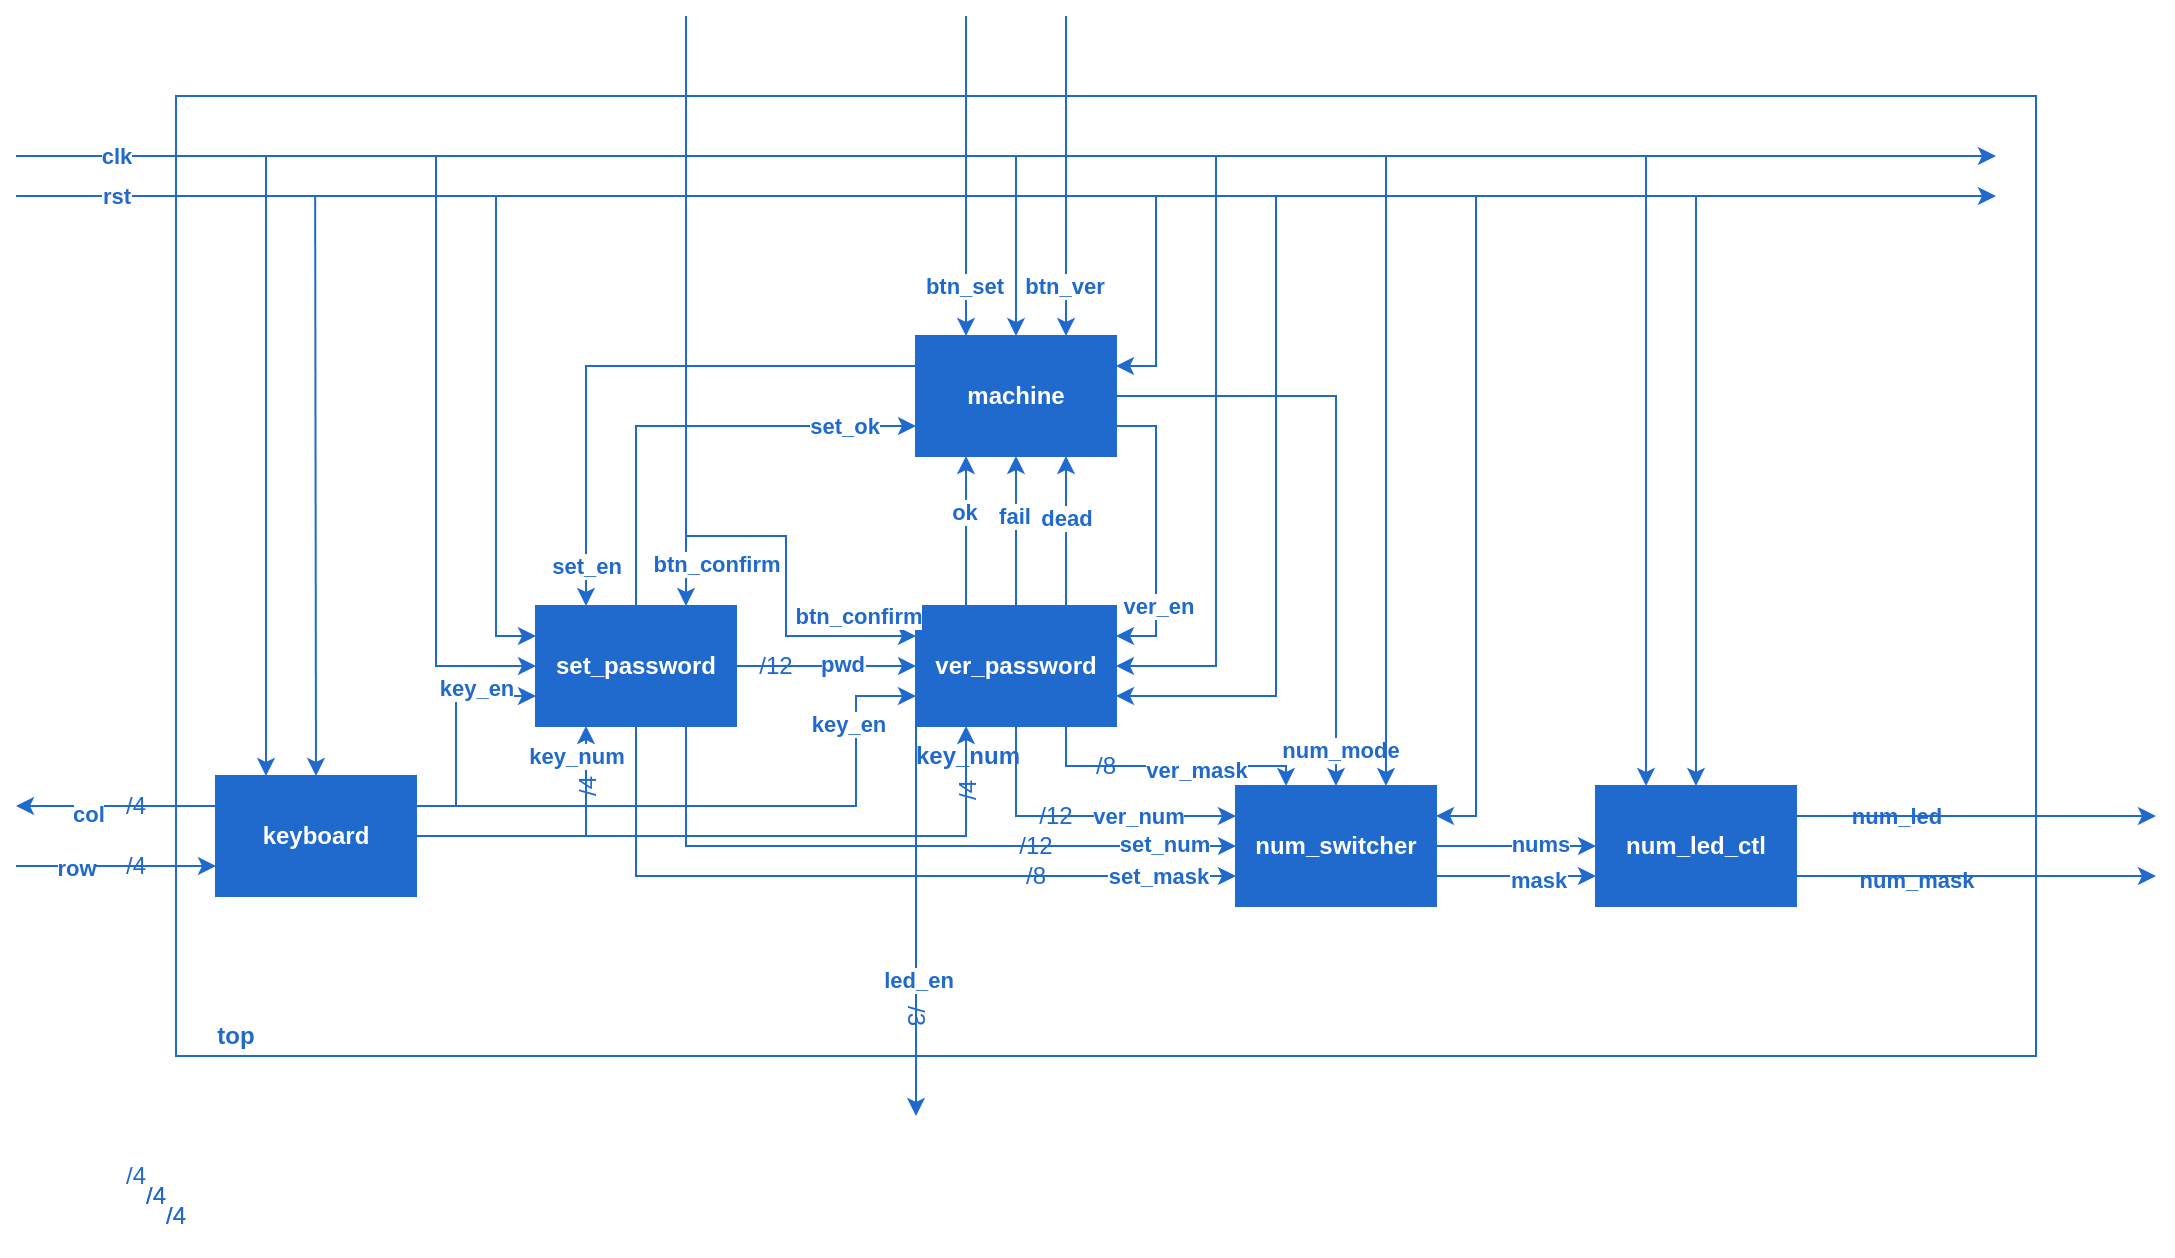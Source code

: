 <mxfile version="20.8.23" type="github">
  <diagram id="C5RBs43oDa-KdzZeNtuy" name="Page-1">
    <mxGraphModel dx="605" dy="760" grid="1" gridSize="10" guides="1" tooltips="1" connect="1" arrows="1" fold="1" page="1" pageScale="1" pageWidth="827" pageHeight="1169" math="0" shadow="0">
      <root>
        <mxCell id="WIyWlLk6GJQsqaUBKTNV-0" />
        <mxCell id="WIyWlLk6GJQsqaUBKTNV-1" parent="WIyWlLk6GJQsqaUBKTNV-0" />
        <mxCell id="ksosTr8VarCVj8tIcV6C-0" value="&lt;div align=&quot;left&quot;&gt;&lt;br&gt;&lt;/div&gt;" style="rounded=0;whiteSpace=wrap;html=1;strokeColor=#206ace;align=left;movable=1;resizable=1;rotatable=1;deletable=1;editable=1;locked=0;connectable=1;fontStyle=1" vertex="1" parent="WIyWlLk6GJQsqaUBKTNV-1">
          <mxGeometry x="120" y="210" width="930" height="480" as="geometry" />
        </mxCell>
        <mxCell id="ksosTr8VarCVj8tIcV6C-1" value="&lt;div&gt;top&lt;/div&gt;" style="text;html=1;strokeColor=none;fillColor=none;align=center;verticalAlign=middle;whiteSpace=wrap;rounded=0;fontColor=#206ACE;fontStyle=1;movable=1;resizable=1;rotatable=1;deletable=1;editable=1;locked=0;connectable=1;" vertex="1" parent="WIyWlLk6GJQsqaUBKTNV-1">
          <mxGeometry x="120" y="670" width="60" height="20" as="geometry" />
        </mxCell>
        <mxCell id="ksosTr8VarCVj8tIcV6C-5" value="" style="endArrow=classic;html=1;rounded=0;fontColor=#206ACE;fillColor=#206ACE;strokeColor=#206ACE;fontStyle=1" edge="1" parent="WIyWlLk6GJQsqaUBKTNV-1">
          <mxGeometry width="50" height="50" relative="1" as="geometry">
            <mxPoint x="40" y="240" as="sourcePoint" />
            <mxPoint x="1030" y="240" as="targetPoint" />
          </mxGeometry>
        </mxCell>
        <mxCell id="ksosTr8VarCVj8tIcV6C-8" value="&lt;div&gt;clk&lt;/div&gt;" style="edgeLabel;html=1;align=center;verticalAlign=middle;resizable=0;points=[];fontColor=#206ACE;fontStyle=1" vertex="1" connectable="0" parent="ksosTr8VarCVj8tIcV6C-5">
          <mxGeometry x="-0.866" y="-1" relative="1" as="geometry">
            <mxPoint x="-17" y="-1" as="offset" />
          </mxGeometry>
        </mxCell>
        <mxCell id="ksosTr8VarCVj8tIcV6C-9" value="" style="endArrow=classic;html=1;rounded=0;fontColor=#206ACE;fillColor=#206ACE;strokeColor=#206ACE;fontStyle=1" edge="1" parent="WIyWlLk6GJQsqaUBKTNV-1">
          <mxGeometry width="50" height="50" relative="1" as="geometry">
            <mxPoint x="40" y="260" as="sourcePoint" />
            <mxPoint x="1030" y="260" as="targetPoint" />
          </mxGeometry>
        </mxCell>
        <mxCell id="ksosTr8VarCVj8tIcV6C-11" value="&lt;div&gt;&lt;span&gt;rst&lt;/span&gt;&lt;/div&gt;" style="edgeLabel;html=1;align=center;verticalAlign=middle;resizable=0;points=[];fontColor=#206ACE;fontStyle=1" vertex="1" connectable="0" parent="ksosTr8VarCVj8tIcV6C-9">
          <mxGeometry x="-0.869" y="-4" relative="1" as="geometry">
            <mxPoint x="-15" y="-4" as="offset" />
          </mxGeometry>
        </mxCell>
        <mxCell id="ksosTr8VarCVj8tIcV6C-31" style="edgeStyle=orthogonalEdgeStyle;rounded=0;orthogonalLoop=1;jettySize=auto;html=1;exitX=1;exitY=0.25;exitDx=0;exitDy=0;entryX=0;entryY=0.75;entryDx=0;entryDy=0;strokeColor=#206ACE;fontColor=#206ACE;fillColor=#206ACE;fontStyle=1" edge="1" parent="WIyWlLk6GJQsqaUBKTNV-1" source="ksosTr8VarCVj8tIcV6C-14" target="ksosTr8VarCVj8tIcV6C-17">
          <mxGeometry relative="1" as="geometry">
            <Array as="points">
              <mxPoint x="460" y="565" />
              <mxPoint x="460" y="510" />
            </Array>
          </mxGeometry>
        </mxCell>
        <mxCell id="ksosTr8VarCVj8tIcV6C-33" style="edgeStyle=orthogonalEdgeStyle;rounded=0;orthogonalLoop=1;jettySize=auto;html=1;exitX=1;exitY=0.5;exitDx=0;exitDy=0;entryX=0.25;entryY=1;entryDx=0;entryDy=0;strokeColor=#206ACE;fontColor=#206ACE;fillColor=#206ACE;fontStyle=1" edge="1" parent="WIyWlLk6GJQsqaUBKTNV-1" source="ksosTr8VarCVj8tIcV6C-14" target="ksosTr8VarCVj8tIcV6C-16">
          <mxGeometry relative="1" as="geometry" />
        </mxCell>
        <mxCell id="ksosTr8VarCVj8tIcV6C-113" style="edgeStyle=orthogonalEdgeStyle;rounded=0;orthogonalLoop=1;jettySize=auto;html=1;exitX=0;exitY=0.25;exitDx=0;exitDy=0;strokeColor=#206ACE;fontColor=#206ACE;fillColor=#206ACE;" edge="1" parent="WIyWlLk6GJQsqaUBKTNV-1" source="ksosTr8VarCVj8tIcV6C-14">
          <mxGeometry relative="1" as="geometry">
            <mxPoint x="40" y="565" as="targetPoint" />
          </mxGeometry>
        </mxCell>
        <mxCell id="ksosTr8VarCVj8tIcV6C-114" value="&lt;b&gt;col&lt;/b&gt;" style="edgeLabel;html=1;align=center;verticalAlign=middle;resizable=0;points=[];fontColor=#206ACE;" vertex="1" connectable="0" parent="ksosTr8VarCVj8tIcV6C-113">
          <mxGeometry x="0.28" y="3" relative="1" as="geometry">
            <mxPoint as="offset" />
          </mxGeometry>
        </mxCell>
        <mxCell id="ksosTr8VarCVj8tIcV6C-14" value="&lt;span&gt;keyboard&lt;/span&gt;" style="rounded=0;whiteSpace=wrap;html=1;strokeColor=#206ace;fontColor=#FFFFFF;fillColor=#206ACE;fontStyle=1" vertex="1" parent="WIyWlLk6GJQsqaUBKTNV-1">
          <mxGeometry x="140" y="550" width="100" height="60" as="geometry" />
        </mxCell>
        <mxCell id="ksosTr8VarCVj8tIcV6C-36" style="edgeStyle=orthogonalEdgeStyle;rounded=0;orthogonalLoop=1;jettySize=auto;html=1;exitX=0;exitY=0.25;exitDx=0;exitDy=0;entryX=0.25;entryY=0;entryDx=0;entryDy=0;strokeColor=#206ACE;fontColor=#206ACE;fillColor=#206ACE;" edge="1" parent="WIyWlLk6GJQsqaUBKTNV-1" source="ksosTr8VarCVj8tIcV6C-15" target="ksosTr8VarCVj8tIcV6C-16">
          <mxGeometry relative="1" as="geometry" />
        </mxCell>
        <mxCell id="ksosTr8VarCVj8tIcV6C-38" value="&lt;b&gt;set_en&lt;/b&gt;" style="edgeLabel;html=1;align=center;verticalAlign=middle;resizable=0;points=[];fontColor=#206ACE;" vertex="1" connectable="0" parent="ksosTr8VarCVj8tIcV6C-36">
          <mxGeometry x="0.858" relative="1" as="geometry">
            <mxPoint as="offset" />
          </mxGeometry>
        </mxCell>
        <mxCell id="ksosTr8VarCVj8tIcV6C-57" style="edgeStyle=orthogonalEdgeStyle;rounded=0;orthogonalLoop=1;jettySize=auto;html=1;exitX=1;exitY=0.75;exitDx=0;exitDy=0;entryX=1;entryY=0.25;entryDx=0;entryDy=0;strokeColor=#206ACE;fontColor=#206ACE;fillColor=#206ACE;" edge="1" parent="WIyWlLk6GJQsqaUBKTNV-1" source="ksosTr8VarCVj8tIcV6C-15" target="ksosTr8VarCVj8tIcV6C-17">
          <mxGeometry relative="1" as="geometry" />
        </mxCell>
        <mxCell id="ksosTr8VarCVj8tIcV6C-58" value="&lt;b&gt;ver_en&lt;/b&gt;" style="edgeLabel;html=1;align=center;verticalAlign=middle;resizable=0;points=[];fontColor=#206ACE;" vertex="1" connectable="0" parent="ksosTr8VarCVj8tIcV6C-57">
          <mxGeometry x="0.519" y="1" relative="1" as="geometry">
            <mxPoint as="offset" />
          </mxGeometry>
        </mxCell>
        <mxCell id="ksosTr8VarCVj8tIcV6C-71" style="edgeStyle=orthogonalEdgeStyle;rounded=0;orthogonalLoop=1;jettySize=auto;html=1;exitX=1;exitY=0.5;exitDx=0;exitDy=0;entryX=0.5;entryY=0;entryDx=0;entryDy=0;strokeColor=#206ACE;fontColor=#206ACE;fillColor=#206ACE;" edge="1" parent="WIyWlLk6GJQsqaUBKTNV-1" source="ksosTr8VarCVj8tIcV6C-15" target="ksosTr8VarCVj8tIcV6C-18">
          <mxGeometry relative="1" as="geometry" />
        </mxCell>
        <mxCell id="ksosTr8VarCVj8tIcV6C-72" value="&lt;b&gt;num_mode&lt;/b&gt;" style="edgeLabel;html=1;align=center;verticalAlign=middle;resizable=0;points=[];fontColor=#206ACE;" vertex="1" connectable="0" parent="ksosTr8VarCVj8tIcV6C-71">
          <mxGeometry x="0.88" y="2" relative="1" as="geometry">
            <mxPoint as="offset" />
          </mxGeometry>
        </mxCell>
        <mxCell id="ksosTr8VarCVj8tIcV6C-15" value="&lt;div&gt;&lt;span&gt;machine&lt;/span&gt;&lt;/div&gt;" style="rounded=0;whiteSpace=wrap;html=1;strokeColor=#206ace;fontColor=#FFFFFF;fillColor=#206ACE;fontStyle=1" vertex="1" parent="WIyWlLk6GJQsqaUBKTNV-1">
          <mxGeometry x="490" y="330" width="100" height="60" as="geometry" />
        </mxCell>
        <mxCell id="ksosTr8VarCVj8tIcV6C-40" style="edgeStyle=orthogonalEdgeStyle;rounded=0;orthogonalLoop=1;jettySize=auto;html=1;exitX=0.5;exitY=0;exitDx=0;exitDy=0;entryX=0;entryY=0.75;entryDx=0;entryDy=0;strokeColor=#206ACE;fontColor=#206ACE;fillColor=#206ACE;" edge="1" parent="WIyWlLk6GJQsqaUBKTNV-1" source="ksosTr8VarCVj8tIcV6C-16" target="ksosTr8VarCVj8tIcV6C-15">
          <mxGeometry relative="1" as="geometry" />
        </mxCell>
        <mxCell id="ksosTr8VarCVj8tIcV6C-41" value="&lt;b&gt;set_ok&lt;/b&gt;" style="edgeLabel;html=1;align=center;verticalAlign=middle;resizable=0;points=[];fontColor=#206ACE;" vertex="1" connectable="0" parent="ksosTr8VarCVj8tIcV6C-40">
          <mxGeometry x="0.741" y="1" relative="1" as="geometry">
            <mxPoint x="-6" y="1" as="offset" />
          </mxGeometry>
        </mxCell>
        <mxCell id="ksosTr8VarCVj8tIcV6C-67" style="edgeStyle=orthogonalEdgeStyle;rounded=0;orthogonalLoop=1;jettySize=auto;html=1;exitX=0.75;exitY=1;exitDx=0;exitDy=0;entryX=0;entryY=0.5;entryDx=0;entryDy=0;strokeColor=#206ACE;fontColor=#206ACE;fillColor=#206ACE;" edge="1" parent="WIyWlLk6GJQsqaUBKTNV-1" source="ksosTr8VarCVj8tIcV6C-16" target="ksosTr8VarCVj8tIcV6C-18">
          <mxGeometry relative="1" as="geometry" />
        </mxCell>
        <mxCell id="ksosTr8VarCVj8tIcV6C-68" value="&lt;b&gt;set_num&lt;/b&gt;" style="edgeLabel;html=1;align=center;verticalAlign=middle;resizable=0;points=[];fontColor=#206ACE;" vertex="1" connectable="0" parent="ksosTr8VarCVj8tIcV6C-67">
          <mxGeometry x="0.783" y="1" relative="1" as="geometry">
            <mxPoint as="offset" />
          </mxGeometry>
        </mxCell>
        <mxCell id="ksosTr8VarCVj8tIcV6C-69" style="edgeStyle=orthogonalEdgeStyle;rounded=0;orthogonalLoop=1;jettySize=auto;html=1;exitX=0.5;exitY=1;exitDx=0;exitDy=0;entryX=0;entryY=0.75;entryDx=0;entryDy=0;strokeColor=#206ACE;fontColor=#206ACE;fillColor=#206ACE;" edge="1" parent="WIyWlLk6GJQsqaUBKTNV-1" source="ksosTr8VarCVj8tIcV6C-16" target="ksosTr8VarCVj8tIcV6C-18">
          <mxGeometry relative="1" as="geometry" />
        </mxCell>
        <mxCell id="ksosTr8VarCVj8tIcV6C-70" value="&lt;b&gt;set_mask&lt;/b&gt;" style="edgeLabel;html=1;align=center;verticalAlign=middle;resizable=0;points=[];fontColor=#206ACE;" vertex="1" connectable="0" parent="ksosTr8VarCVj8tIcV6C-69">
          <mxGeometry x="0.788" relative="1" as="geometry">
            <mxPoint as="offset" />
          </mxGeometry>
        </mxCell>
        <mxCell id="ksosTr8VarCVj8tIcV6C-16" value="&lt;span&gt;set_password&lt;/span&gt;" style="rounded=0;whiteSpace=wrap;html=1;strokeColor=#206ace;fontColor=#FFFFFF;fillColor=#206ACE;fontStyle=1" vertex="1" parent="WIyWlLk6GJQsqaUBKTNV-1">
          <mxGeometry x="300" y="465" width="100" height="60" as="geometry" />
        </mxCell>
        <mxCell id="ksosTr8VarCVj8tIcV6C-51" style="edgeStyle=orthogonalEdgeStyle;rounded=0;orthogonalLoop=1;jettySize=auto;html=1;exitX=0.25;exitY=0;exitDx=0;exitDy=0;entryX=0.25;entryY=1;entryDx=0;entryDy=0;strokeColor=#206ACE;fontColor=#206ACE;fillColor=#206ACE;" edge="1" parent="WIyWlLk6GJQsqaUBKTNV-1" source="ksosTr8VarCVj8tIcV6C-17" target="ksosTr8VarCVj8tIcV6C-15">
          <mxGeometry relative="1" as="geometry" />
        </mxCell>
        <mxCell id="ksosTr8VarCVj8tIcV6C-54" value="&lt;b&gt;ok&lt;/b&gt;" style="edgeLabel;html=1;align=center;verticalAlign=middle;resizable=0;points=[];fontColor=#206ACE;" vertex="1" connectable="0" parent="ksosTr8VarCVj8tIcV6C-51">
          <mxGeometry x="0.253" y="1" relative="1" as="geometry">
            <mxPoint as="offset" />
          </mxGeometry>
        </mxCell>
        <mxCell id="ksosTr8VarCVj8tIcV6C-52" style="edgeStyle=orthogonalEdgeStyle;rounded=0;orthogonalLoop=1;jettySize=auto;html=1;exitX=0.5;exitY=0;exitDx=0;exitDy=0;entryX=0.5;entryY=1;entryDx=0;entryDy=0;strokeColor=#206ACE;fontColor=#206ACE;fillColor=#206ACE;" edge="1" parent="WIyWlLk6GJQsqaUBKTNV-1" source="ksosTr8VarCVj8tIcV6C-17" target="ksosTr8VarCVj8tIcV6C-15">
          <mxGeometry relative="1" as="geometry" />
        </mxCell>
        <mxCell id="ksosTr8VarCVj8tIcV6C-55" value="&lt;b&gt;fail&lt;/b&gt;" style="edgeLabel;html=1;align=center;verticalAlign=middle;resizable=0;points=[];fontColor=#206ACE;" vertex="1" connectable="0" parent="ksosTr8VarCVj8tIcV6C-52">
          <mxGeometry x="0.203" y="1" relative="1" as="geometry">
            <mxPoint as="offset" />
          </mxGeometry>
        </mxCell>
        <mxCell id="ksosTr8VarCVj8tIcV6C-53" style="edgeStyle=orthogonalEdgeStyle;rounded=0;orthogonalLoop=1;jettySize=auto;html=1;exitX=0.75;exitY=0;exitDx=0;exitDy=0;entryX=0.75;entryY=1;entryDx=0;entryDy=0;strokeColor=#206ACE;fontColor=#206ACE;fillColor=#206ACE;" edge="1" parent="WIyWlLk6GJQsqaUBKTNV-1" source="ksosTr8VarCVj8tIcV6C-17" target="ksosTr8VarCVj8tIcV6C-15">
          <mxGeometry relative="1" as="geometry" />
        </mxCell>
        <mxCell id="ksosTr8VarCVj8tIcV6C-56" value="&lt;b&gt;dead&lt;/b&gt;" style="edgeLabel;html=1;align=center;verticalAlign=middle;resizable=0;points=[];fontColor=#206ACE;" vertex="1" connectable="0" parent="ksosTr8VarCVj8tIcV6C-53">
          <mxGeometry x="0.19" relative="1" as="geometry">
            <mxPoint as="offset" />
          </mxGeometry>
        </mxCell>
        <mxCell id="ksosTr8VarCVj8tIcV6C-63" style="edgeStyle=orthogonalEdgeStyle;rounded=0;orthogonalLoop=1;jettySize=auto;html=1;exitX=0.5;exitY=1;exitDx=0;exitDy=0;entryX=0;entryY=0.25;entryDx=0;entryDy=0;strokeColor=#206ACE;fontColor=#206ACE;fillColor=#206ACE;" edge="1" parent="WIyWlLk6GJQsqaUBKTNV-1" source="ksosTr8VarCVj8tIcV6C-17" target="ksosTr8VarCVj8tIcV6C-18">
          <mxGeometry relative="1" as="geometry">
            <Array as="points">
              <mxPoint x="540" y="570" />
            </Array>
          </mxGeometry>
        </mxCell>
        <mxCell id="ksosTr8VarCVj8tIcV6C-65" value="&lt;b&gt;ver_num&lt;/b&gt;" style="edgeLabel;html=1;align=center;verticalAlign=middle;resizable=0;points=[];fontColor=#206ACE;" vertex="1" connectable="0" parent="ksosTr8VarCVj8tIcV6C-63">
          <mxGeometry x="0.81" y="1" relative="1" as="geometry">
            <mxPoint x="-35" y="1" as="offset" />
          </mxGeometry>
        </mxCell>
        <mxCell id="ksosTr8VarCVj8tIcV6C-102" style="edgeStyle=orthogonalEdgeStyle;rounded=0;orthogonalLoop=1;jettySize=auto;html=1;exitX=0.75;exitY=1;exitDx=0;exitDy=0;entryX=0.25;entryY=0;entryDx=0;entryDy=0;strokeColor=#206ACE;fontColor=#206ACE;fillColor=#206ACE;" edge="1" parent="WIyWlLk6GJQsqaUBKTNV-1" source="ksosTr8VarCVj8tIcV6C-17" target="ksosTr8VarCVj8tIcV6C-18">
          <mxGeometry relative="1" as="geometry">
            <Array as="points">
              <mxPoint x="565" y="545" />
              <mxPoint x="675" y="545" />
            </Array>
          </mxGeometry>
        </mxCell>
        <mxCell id="ksosTr8VarCVj8tIcV6C-103" value="&lt;b&gt;ver_mask&lt;/b&gt;" style="edgeLabel;html=1;align=center;verticalAlign=middle;resizable=0;points=[];fontColor=#206ACE;" vertex="1" connectable="0" parent="ksosTr8VarCVj8tIcV6C-102">
          <mxGeometry x="0.214" y="-2" relative="1" as="geometry">
            <mxPoint as="offset" />
          </mxGeometry>
        </mxCell>
        <mxCell id="ksosTr8VarCVj8tIcV6C-109" style="edgeStyle=orthogonalEdgeStyle;rounded=0;orthogonalLoop=1;jettySize=auto;html=1;exitX=0;exitY=1;exitDx=0;exitDy=0;strokeColor=#206ACE;fontColor=#206ACE;fillColor=#206ACE;" edge="1" parent="WIyWlLk6GJQsqaUBKTNV-1" source="ksosTr8VarCVj8tIcV6C-17">
          <mxGeometry relative="1" as="geometry">
            <mxPoint x="490" y="720" as="targetPoint" />
          </mxGeometry>
        </mxCell>
        <mxCell id="ksosTr8VarCVj8tIcV6C-110" value="&lt;b&gt;led_en&lt;/b&gt;" style="edgeLabel;html=1;align=center;verticalAlign=middle;resizable=0;points=[];fontColor=#206ACE;" vertex="1" connectable="0" parent="ksosTr8VarCVj8tIcV6C-109">
          <mxGeometry x="0.303" relative="1" as="geometry">
            <mxPoint as="offset" />
          </mxGeometry>
        </mxCell>
        <mxCell id="ksosTr8VarCVj8tIcV6C-17" value="&lt;span&gt;ver_password&lt;/span&gt;" style="rounded=0;whiteSpace=wrap;html=1;strokeColor=#206ace;fontColor=#FFFFFF;fillColor=#206ACE;fontStyle=1" vertex="1" parent="WIyWlLk6GJQsqaUBKTNV-1">
          <mxGeometry x="490" y="465" width="100" height="60" as="geometry" />
        </mxCell>
        <mxCell id="ksosTr8VarCVj8tIcV6C-73" style="edgeStyle=orthogonalEdgeStyle;rounded=0;orthogonalLoop=1;jettySize=auto;html=1;exitX=1;exitY=0.5;exitDx=0;exitDy=0;entryX=0;entryY=0.5;entryDx=0;entryDy=0;strokeColor=#206ACE;fontColor=#206ACE;fillColor=#206ACE;" edge="1" parent="WIyWlLk6GJQsqaUBKTNV-1" source="ksosTr8VarCVj8tIcV6C-18" target="ksosTr8VarCVj8tIcV6C-19">
          <mxGeometry relative="1" as="geometry" />
        </mxCell>
        <mxCell id="ksosTr8VarCVj8tIcV6C-74" value="&lt;b&gt;num_led&lt;/b&gt;" style="edgeLabel;html=1;align=center;verticalAlign=middle;resizable=0;points=[];fontColor=#206ACE;" vertex="1" connectable="0" parent="ksosTr8VarCVj8tIcV6C-73">
          <mxGeometry x="0.279" relative="1" as="geometry">
            <mxPoint x="179" y="-15" as="offset" />
          </mxGeometry>
        </mxCell>
        <mxCell id="ksosTr8VarCVj8tIcV6C-81" value="&lt;b&gt;nums&lt;/b&gt;" style="edgeLabel;html=1;align=center;verticalAlign=middle;resizable=0;points=[];fontColor=#206ACE;" vertex="1" connectable="0" parent="ksosTr8VarCVj8tIcV6C-73">
          <mxGeometry x="0.286" y="1" relative="1" as="geometry">
            <mxPoint as="offset" />
          </mxGeometry>
        </mxCell>
        <mxCell id="ksosTr8VarCVj8tIcV6C-75" style="edgeStyle=orthogonalEdgeStyle;rounded=0;orthogonalLoop=1;jettySize=auto;html=1;exitX=1;exitY=0.75;exitDx=0;exitDy=0;entryX=0;entryY=0.75;entryDx=0;entryDy=0;strokeColor=#206ACE;fontColor=#206ACE;fillColor=#206ACE;" edge="1" parent="WIyWlLk6GJQsqaUBKTNV-1" source="ksosTr8VarCVj8tIcV6C-18" target="ksosTr8VarCVj8tIcV6C-19">
          <mxGeometry relative="1" as="geometry" />
        </mxCell>
        <mxCell id="ksosTr8VarCVj8tIcV6C-76" value="&lt;b&gt;num_mask&lt;/b&gt;" style="edgeLabel;html=1;align=center;verticalAlign=middle;resizable=0;points=[];fontColor=#206ACE;" vertex="1" connectable="0" parent="ksosTr8VarCVj8tIcV6C-75">
          <mxGeometry x="0.217" y="-2" relative="1" as="geometry">
            <mxPoint x="191" as="offset" />
          </mxGeometry>
        </mxCell>
        <mxCell id="ksosTr8VarCVj8tIcV6C-80" value="&lt;b&gt;mask&lt;/b&gt;" style="edgeLabel;html=1;align=center;verticalAlign=middle;resizable=0;points=[];fontColor=#206ACE;" vertex="1" connectable="0" parent="ksosTr8VarCVj8tIcV6C-75">
          <mxGeometry x="0.257" y="-2" relative="1" as="geometry">
            <mxPoint as="offset" />
          </mxGeometry>
        </mxCell>
        <mxCell id="ksosTr8VarCVj8tIcV6C-18" value="&lt;span&gt;num_switcher&lt;/span&gt;" style="rounded=0;whiteSpace=wrap;html=1;strokeColor=#206ace;fontColor=#FFFFFF;fillColor=#206ACE;fontStyle=1" vertex="1" parent="WIyWlLk6GJQsqaUBKTNV-1">
          <mxGeometry x="650" y="555" width="100" height="60" as="geometry" />
        </mxCell>
        <mxCell id="ksosTr8VarCVj8tIcV6C-77" style="edgeStyle=orthogonalEdgeStyle;rounded=0;orthogonalLoop=1;jettySize=auto;html=1;exitX=1;exitY=0.25;exitDx=0;exitDy=0;strokeColor=#206ACE;fontColor=#206ACE;fillColor=#206ACE;" edge="1" parent="WIyWlLk6GJQsqaUBKTNV-1" source="ksosTr8VarCVj8tIcV6C-19">
          <mxGeometry relative="1" as="geometry">
            <mxPoint x="1110" y="570" as="targetPoint" />
          </mxGeometry>
        </mxCell>
        <mxCell id="ksosTr8VarCVj8tIcV6C-78" style="edgeStyle=orthogonalEdgeStyle;rounded=0;orthogonalLoop=1;jettySize=auto;html=1;exitX=1;exitY=0.75;exitDx=0;exitDy=0;strokeColor=#206ACE;fontColor=#206ACE;fillColor=#206ACE;" edge="1" parent="WIyWlLk6GJQsqaUBKTNV-1" source="ksosTr8VarCVj8tIcV6C-19">
          <mxGeometry relative="1" as="geometry">
            <mxPoint x="1110" y="600" as="targetPoint" />
          </mxGeometry>
        </mxCell>
        <mxCell id="ksosTr8VarCVj8tIcV6C-19" value="&lt;span&gt;num_led_ctl&lt;/span&gt;" style="rounded=0;whiteSpace=wrap;html=1;strokeColor=#206ace;fontColor=#FFFFFF;fillColor=#206ACE;fontStyle=1" vertex="1" parent="WIyWlLk6GJQsqaUBKTNV-1">
          <mxGeometry x="830" y="555" width="100" height="60" as="geometry" />
        </mxCell>
        <mxCell id="ksosTr8VarCVj8tIcV6C-20" value="" style="endArrow=classic;html=1;rounded=0;strokeColor=#206ACE;fontColor=#FFFFFF;fillColor=#206ACE;exitX=1;exitY=0.5;exitDx=0;exitDy=0;entryX=0;entryY=0.5;entryDx=0;entryDy=0;fontStyle=1" edge="1" parent="WIyWlLk6GJQsqaUBKTNV-1" source="ksosTr8VarCVj8tIcV6C-16" target="ksosTr8VarCVj8tIcV6C-17">
          <mxGeometry width="50" height="50" relative="1" as="geometry">
            <mxPoint x="540" y="480" as="sourcePoint" />
            <mxPoint x="590" y="430" as="targetPoint" />
          </mxGeometry>
        </mxCell>
        <mxCell id="ksosTr8VarCVj8tIcV6C-21" value="&lt;font color=&quot;#206ACE&quot;&gt;pwd&lt;/font&gt;" style="edgeLabel;html=1;align=center;verticalAlign=middle;resizable=0;points=[];fontColor=#FFFFFF;fontStyle=1" vertex="1" connectable="0" parent="ksosTr8VarCVj8tIcV6C-20">
          <mxGeometry x="0.175" y="1" relative="1" as="geometry">
            <mxPoint as="offset" />
          </mxGeometry>
        </mxCell>
        <mxCell id="ksosTr8VarCVj8tIcV6C-26" value="" style="endArrow=classic;html=1;rounded=0;strokeColor=#206ACE;fontColor=#206ACE;fillColor=#206ACE;exitX=1;exitY=0.25;exitDx=0;exitDy=0;entryX=0;entryY=0.75;entryDx=0;entryDy=0;fontStyle=1" edge="1" parent="WIyWlLk6GJQsqaUBKTNV-1" source="ksosTr8VarCVj8tIcV6C-14" target="ksosTr8VarCVj8tIcV6C-16">
          <mxGeometry width="50" height="50" relative="1" as="geometry">
            <mxPoint x="540" y="440" as="sourcePoint" />
            <mxPoint x="590" y="390" as="targetPoint" />
            <Array as="points">
              <mxPoint x="260" y="565" />
              <mxPoint x="260" y="510" />
            </Array>
          </mxGeometry>
        </mxCell>
        <mxCell id="ksosTr8VarCVj8tIcV6C-28" value="&lt;span&gt;key_en&lt;/span&gt;" style="edgeLabel;html=1;align=center;verticalAlign=middle;resizable=0;points=[];fontColor=#206ACE;fontStyle=1" vertex="1" connectable="0" parent="ksosTr8VarCVj8tIcV6C-26">
          <mxGeometry x="-0.554" y="2" relative="1" as="geometry">
            <mxPoint x="12" y="-54" as="offset" />
          </mxGeometry>
        </mxCell>
        <mxCell id="ksosTr8VarCVj8tIcV6C-59" value="" style="endArrow=classic;html=1;rounded=0;strokeColor=#206ACE;fontColor=#206ACE;fillColor=#206ACE;entryX=0.25;entryY=0;entryDx=0;entryDy=0;" edge="1" parent="WIyWlLk6GJQsqaUBKTNV-1" target="ksosTr8VarCVj8tIcV6C-15">
          <mxGeometry width="50" height="50" relative="1" as="geometry">
            <mxPoint x="515" y="170" as="sourcePoint" />
            <mxPoint x="530" y="320" as="targetPoint" />
          </mxGeometry>
        </mxCell>
        <mxCell id="ksosTr8VarCVj8tIcV6C-60" value="&lt;div&gt;&lt;b&gt;btn_set&lt;/b&gt;&lt;/div&gt;" style="edgeLabel;html=1;align=center;verticalAlign=middle;resizable=0;points=[];fontColor=#206ACE;" vertex="1" connectable="0" parent="ksosTr8VarCVj8tIcV6C-59">
          <mxGeometry x="0.69" y="-1" relative="1" as="geometry">
            <mxPoint as="offset" />
          </mxGeometry>
        </mxCell>
        <mxCell id="ksosTr8VarCVj8tIcV6C-61" value="" style="endArrow=classic;html=1;rounded=0;strokeColor=#206ACE;fontColor=#206ACE;fillColor=#206ACE;entryX=0.75;entryY=0;entryDx=0;entryDy=0;" edge="1" parent="WIyWlLk6GJQsqaUBKTNV-1" target="ksosTr8VarCVj8tIcV6C-15">
          <mxGeometry width="50" height="50" relative="1" as="geometry">
            <mxPoint x="565" y="170" as="sourcePoint" />
            <mxPoint x="540" y="290" as="targetPoint" />
          </mxGeometry>
        </mxCell>
        <mxCell id="ksosTr8VarCVj8tIcV6C-62" value="&lt;div&gt;&lt;b&gt;btn_ver&lt;/b&gt;&lt;/div&gt;" style="edgeLabel;html=1;align=center;verticalAlign=middle;resizable=0;points=[];fontColor=#206ACE;" vertex="1" connectable="0" parent="ksosTr8VarCVj8tIcV6C-61">
          <mxGeometry x="0.69" y="-1" relative="1" as="geometry">
            <mxPoint as="offset" />
          </mxGeometry>
        </mxCell>
        <mxCell id="ksosTr8VarCVj8tIcV6C-82" value="" style="endArrow=classic;html=1;rounded=0;strokeColor=#206ACE;fontColor=#206ACE;fillColor=#206ACE;entryX=0.75;entryY=0;entryDx=0;entryDy=0;" edge="1" parent="WIyWlLk6GJQsqaUBKTNV-1" target="ksosTr8VarCVj8tIcV6C-16">
          <mxGeometry width="50" height="50" relative="1" as="geometry">
            <mxPoint x="375" y="170" as="sourcePoint" />
            <mxPoint x="620" y="380" as="targetPoint" />
          </mxGeometry>
        </mxCell>
        <mxCell id="ksosTr8VarCVj8tIcV6C-83" value="&lt;b&gt;btn_confirm&lt;/b&gt;" style="edgeLabel;html=1;align=center;verticalAlign=middle;resizable=0;points=[];fontColor=#206ACE;" vertex="1" connectable="0" parent="ksosTr8VarCVj8tIcV6C-82">
          <mxGeometry x="0.858" relative="1" as="geometry">
            <mxPoint x="15" as="offset" />
          </mxGeometry>
        </mxCell>
        <mxCell id="ksosTr8VarCVj8tIcV6C-84" value="&lt;span&gt;key_en&lt;/span&gt;" style="edgeLabel;html=1;align=center;verticalAlign=middle;resizable=0;points=[];fontColor=#206ACE;fontStyle=1" vertex="1" connectable="0" parent="WIyWlLk6GJQsqaUBKTNV-1">
          <mxGeometry x="450" y="525" as="geometry">
            <mxPoint x="6" y="-1" as="offset" />
          </mxGeometry>
        </mxCell>
        <mxCell id="ksosTr8VarCVj8tIcV6C-86" value="key_num" style="edgeLabel;html=1;align=center;verticalAlign=middle;resizable=0;points=[];fontColor=#206ACE;fontStyle=1" vertex="1" connectable="0" parent="WIyWlLk6GJQsqaUBKTNV-1">
          <mxGeometry x="320" y="540" as="geometry" />
        </mxCell>
        <mxCell id="ksosTr8VarCVj8tIcV6C-87" value="" style="endArrow=classic;html=1;rounded=0;strokeColor=#206ACE;fontColor=#206ACE;fillColor=#206ACE;entryX=0;entryY=0.25;entryDx=0;entryDy=0;" edge="1" parent="WIyWlLk6GJQsqaUBKTNV-1" target="ksosTr8VarCVj8tIcV6C-17">
          <mxGeometry width="50" height="50" relative="1" as="geometry">
            <mxPoint x="375" y="430" as="sourcePoint" />
            <mxPoint x="485" y="480" as="targetPoint" />
            <Array as="points">
              <mxPoint x="425" y="430" />
              <mxPoint x="425" y="480" />
            </Array>
          </mxGeometry>
        </mxCell>
        <mxCell id="ksosTr8VarCVj8tIcV6C-88" value="&lt;b&gt;btn_confirm&lt;/b&gt;" style="edgeLabel;html=1;align=center;verticalAlign=middle;resizable=0;points=[];fontColor=#206ACE;" vertex="1" connectable="0" parent="ksosTr8VarCVj8tIcV6C-87">
          <mxGeometry x="0.858" relative="1" as="geometry">
            <mxPoint x="-18" y="-10" as="offset" />
          </mxGeometry>
        </mxCell>
        <mxCell id="ksosTr8VarCVj8tIcV6C-91" value="" style="endArrow=classic;html=1;rounded=0;strokeColor=#206ACE;fontColor=#206ACE;fillColor=#206ACE;" edge="1" parent="WIyWlLk6GJQsqaUBKTNV-1">
          <mxGeometry width="50" height="50" relative="1" as="geometry">
            <mxPoint x="165" y="240" as="sourcePoint" />
            <mxPoint x="165" y="550" as="targetPoint" />
          </mxGeometry>
        </mxCell>
        <mxCell id="ksosTr8VarCVj8tIcV6C-92" value="" style="endArrow=classic;html=1;rounded=0;strokeColor=#206ACE;fontColor=#206ACE;fillColor=#206ACE;" edge="1" parent="WIyWlLk6GJQsqaUBKTNV-1">
          <mxGeometry width="50" height="50" relative="1" as="geometry">
            <mxPoint x="189.58" y="260" as="sourcePoint" />
            <mxPoint x="190" y="550" as="targetPoint" />
          </mxGeometry>
        </mxCell>
        <mxCell id="ksosTr8VarCVj8tIcV6C-93" value="" style="endArrow=classic;html=1;rounded=0;strokeColor=#206ACE;fontColor=#206ACE;fillColor=#206ACE;entryX=0;entryY=0.25;entryDx=0;entryDy=0;" edge="1" parent="WIyWlLk6GJQsqaUBKTNV-1" target="ksosTr8VarCVj8tIcV6C-16">
          <mxGeometry width="50" height="50" relative="1" as="geometry">
            <mxPoint x="280" y="260" as="sourcePoint" />
            <mxPoint x="490" y="300" as="targetPoint" />
            <Array as="points">
              <mxPoint x="280" y="480" />
            </Array>
          </mxGeometry>
        </mxCell>
        <mxCell id="ksosTr8VarCVj8tIcV6C-95" value="" style="endArrow=classic;html=1;rounded=0;strokeColor=#206ACE;fontColor=#206ACE;fillColor=#206ACE;entryX=0;entryY=0.5;entryDx=0;entryDy=0;" edge="1" parent="WIyWlLk6GJQsqaUBKTNV-1" target="ksosTr8VarCVj8tIcV6C-16">
          <mxGeometry width="50" height="50" relative="1" as="geometry">
            <mxPoint x="250" y="240" as="sourcePoint" />
            <mxPoint x="490" y="300" as="targetPoint" />
            <Array as="points">
              <mxPoint x="250" y="495" />
            </Array>
          </mxGeometry>
        </mxCell>
        <mxCell id="ksosTr8VarCVj8tIcV6C-96" value="" style="endArrow=classic;html=1;rounded=0;strokeColor=#206ACE;fontColor=#206ACE;fillColor=#206ACE;entryX=0.5;entryY=0;entryDx=0;entryDy=0;" edge="1" parent="WIyWlLk6GJQsqaUBKTNV-1" target="ksosTr8VarCVj8tIcV6C-15">
          <mxGeometry width="50" height="50" relative="1" as="geometry">
            <mxPoint x="540" y="240" as="sourcePoint" />
            <mxPoint x="430" y="390" as="targetPoint" />
          </mxGeometry>
        </mxCell>
        <mxCell id="ksosTr8VarCVj8tIcV6C-97" value="" style="endArrow=classic;html=1;rounded=0;strokeColor=#206ACE;fontColor=#206ACE;fillColor=#206ACE;entryX=1;entryY=0.25;entryDx=0;entryDy=0;" edge="1" parent="WIyWlLk6GJQsqaUBKTNV-1" target="ksosTr8VarCVj8tIcV6C-15">
          <mxGeometry width="50" height="50" relative="1" as="geometry">
            <mxPoint x="610" y="260" as="sourcePoint" />
            <mxPoint x="740" y="280" as="targetPoint" />
            <Array as="points">
              <mxPoint x="610" y="345" />
            </Array>
          </mxGeometry>
        </mxCell>
        <mxCell id="ksosTr8VarCVj8tIcV6C-99" value="" style="endArrow=classic;html=1;rounded=0;strokeColor=#206ACE;fontColor=#206ACE;fillColor=#206ACE;exitX=1;exitY=0.5;exitDx=0;exitDy=0;entryX=0.25;entryY=1;entryDx=0;entryDy=0;" edge="1" parent="WIyWlLk6GJQsqaUBKTNV-1" source="ksosTr8VarCVj8tIcV6C-14" target="ksosTr8VarCVj8tIcV6C-17">
          <mxGeometry width="50" height="50" relative="1" as="geometry">
            <mxPoint x="580" y="440" as="sourcePoint" />
            <mxPoint x="630" y="390" as="targetPoint" />
            <Array as="points">
              <mxPoint x="515" y="580" />
            </Array>
          </mxGeometry>
        </mxCell>
        <mxCell id="ksosTr8VarCVj8tIcV6C-100" value="" style="endArrow=classic;html=1;rounded=0;strokeColor=#206ACE;fontColor=#206ACE;fillColor=#206ACE;entryX=1;entryY=0.5;entryDx=0;entryDy=0;" edge="1" parent="WIyWlLk6GJQsqaUBKTNV-1" target="ksosTr8VarCVj8tIcV6C-17">
          <mxGeometry width="50" height="50" relative="1" as="geometry">
            <mxPoint x="640" y="240" as="sourcePoint" />
            <mxPoint x="630" y="430" as="targetPoint" />
            <Array as="points">
              <mxPoint x="640" y="495" />
            </Array>
          </mxGeometry>
        </mxCell>
        <mxCell id="ksosTr8VarCVj8tIcV6C-101" value="" style="endArrow=classic;html=1;rounded=0;strokeColor=#206ACE;fontColor=#206ACE;fillColor=#206ACE;entryX=1;entryY=0.75;entryDx=0;entryDy=0;" edge="1" parent="WIyWlLk6GJQsqaUBKTNV-1" target="ksosTr8VarCVj8tIcV6C-17">
          <mxGeometry width="50" height="50" relative="1" as="geometry">
            <mxPoint x="670" y="260" as="sourcePoint" />
            <mxPoint x="630" y="430" as="targetPoint" />
            <Array as="points">
              <mxPoint x="670" y="510" />
            </Array>
          </mxGeometry>
        </mxCell>
        <mxCell id="ksosTr8VarCVj8tIcV6C-104" value="" style="endArrow=classic;html=1;rounded=0;strokeColor=#206ACE;fontColor=#206ACE;fillColor=#206ACE;entryX=0.75;entryY=0;entryDx=0;entryDy=0;" edge="1" parent="WIyWlLk6GJQsqaUBKTNV-1" target="ksosTr8VarCVj8tIcV6C-18">
          <mxGeometry width="50" height="50" relative="1" as="geometry">
            <mxPoint x="725" y="240" as="sourcePoint" />
            <mxPoint x="780" y="370" as="targetPoint" />
          </mxGeometry>
        </mxCell>
        <mxCell id="ksosTr8VarCVj8tIcV6C-106" value="" style="endArrow=classic;html=1;rounded=0;strokeColor=#206ACE;fontColor=#206ACE;fillColor=#206ACE;entryX=1;entryY=0.25;entryDx=0;entryDy=0;" edge="1" parent="WIyWlLk6GJQsqaUBKTNV-1" target="ksosTr8VarCVj8tIcV6C-18">
          <mxGeometry width="50" height="50" relative="1" as="geometry">
            <mxPoint x="770" y="260" as="sourcePoint" />
            <mxPoint x="810" y="350" as="targetPoint" />
            <Array as="points">
              <mxPoint x="770" y="570" />
            </Array>
          </mxGeometry>
        </mxCell>
        <mxCell id="ksosTr8VarCVj8tIcV6C-107" value="" style="endArrow=classic;html=1;rounded=0;strokeColor=#206ACE;fontColor=#206ACE;fillColor=#206ACE;entryX=0.25;entryY=0;entryDx=0;entryDy=0;" edge="1" parent="WIyWlLk6GJQsqaUBKTNV-1" target="ksosTr8VarCVj8tIcV6C-19">
          <mxGeometry width="50" height="50" relative="1" as="geometry">
            <mxPoint x="855" y="240" as="sourcePoint" />
            <mxPoint x="890" y="380" as="targetPoint" />
          </mxGeometry>
        </mxCell>
        <mxCell id="ksosTr8VarCVj8tIcV6C-108" value="" style="endArrow=classic;html=1;rounded=0;strokeColor=#206ACE;fontColor=#206ACE;fillColor=#206ACE;" edge="1" parent="WIyWlLk6GJQsqaUBKTNV-1" target="ksosTr8VarCVj8tIcV6C-19">
          <mxGeometry width="50" height="50" relative="1" as="geometry">
            <mxPoint x="880" y="260" as="sourcePoint" />
            <mxPoint x="920" y="390" as="targetPoint" />
          </mxGeometry>
        </mxCell>
        <mxCell id="ksosTr8VarCVj8tIcV6C-111" value="&lt;div&gt;/4&lt;/div&gt;" style="text;html=1;strokeColor=none;fillColor=none;align=center;verticalAlign=middle;whiteSpace=wrap;rounded=0;fontColor=#206ACE;" vertex="1" parent="WIyWlLk6GJQsqaUBKTNV-1">
          <mxGeometry x="70" y="545" width="60" height="40" as="geometry" />
        </mxCell>
        <mxCell id="ksosTr8VarCVj8tIcV6C-115" value="" style="endArrow=classic;html=1;rounded=0;strokeColor=#206ACE;fontColor=#206ACE;fillColor=#206ACE;entryX=0;entryY=0.75;entryDx=0;entryDy=0;" edge="1" parent="WIyWlLk6GJQsqaUBKTNV-1" target="ksosTr8VarCVj8tIcV6C-14">
          <mxGeometry width="50" height="50" relative="1" as="geometry">
            <mxPoint x="40" y="595" as="sourcePoint" />
            <mxPoint x="90" y="540" as="targetPoint" />
          </mxGeometry>
        </mxCell>
        <mxCell id="ksosTr8VarCVj8tIcV6C-116" value="&lt;b&gt;row&lt;/b&gt;" style="edgeLabel;html=1;align=center;verticalAlign=middle;resizable=0;points=[];fontColor=#206ACE;" vertex="1" connectable="0" parent="ksosTr8VarCVj8tIcV6C-115">
          <mxGeometry x="-0.6" y="-1" relative="1" as="geometry">
            <mxPoint x="10" as="offset" />
          </mxGeometry>
        </mxCell>
        <mxCell id="ksosTr8VarCVj8tIcV6C-119" value="&lt;div&gt;/4&lt;/div&gt;" style="text;html=1;strokeColor=none;fillColor=none;align=center;verticalAlign=middle;whiteSpace=wrap;rounded=0;fontColor=#206ACE;" vertex="1" parent="WIyWlLk6GJQsqaUBKTNV-1">
          <mxGeometry x="70" y="730" width="60" height="40" as="geometry" />
        </mxCell>
        <mxCell id="ksosTr8VarCVj8tIcV6C-120" value="&lt;div&gt;/4&lt;/div&gt;" style="text;html=1;strokeColor=none;fillColor=none;align=center;verticalAlign=middle;whiteSpace=wrap;rounded=0;fontColor=#206ACE;" vertex="1" parent="WIyWlLk6GJQsqaUBKTNV-1">
          <mxGeometry x="80" y="740" width="60" height="40" as="geometry" />
        </mxCell>
        <mxCell id="ksosTr8VarCVj8tIcV6C-121" value="&lt;div&gt;/12&lt;/div&gt;" style="text;html=1;strokeColor=none;fillColor=none;align=center;verticalAlign=middle;whiteSpace=wrap;rounded=0;fontColor=#206ACE;" vertex="1" parent="WIyWlLk6GJQsqaUBKTNV-1">
          <mxGeometry x="390" y="475" width="60" height="40" as="geometry" />
        </mxCell>
        <mxCell id="ksosTr8VarCVj8tIcV6C-122" value="&lt;b&gt;key_num&lt;/b&gt;" style="text;html=1;strokeColor=none;fillColor=none;align=center;verticalAlign=middle;whiteSpace=wrap;rounded=0;fontColor=#206ACE;" vertex="1" parent="WIyWlLk6GJQsqaUBKTNV-1">
          <mxGeometry x="486" y="520" width="60" height="40" as="geometry" />
        </mxCell>
        <mxCell id="ksosTr8VarCVj8tIcV6C-123" value="&lt;div&gt;/4&lt;/div&gt;" style="text;html=1;strokeColor=none;fillColor=none;align=center;verticalAlign=middle;whiteSpace=wrap;rounded=0;fontColor=#206ACE;rotation=-90;" vertex="1" parent="WIyWlLk6GJQsqaUBKTNV-1">
          <mxGeometry x="486" y="537" width="60" height="40" as="geometry" />
        </mxCell>
        <mxCell id="ksosTr8VarCVj8tIcV6C-124" value="&lt;div&gt;/4&lt;/div&gt;" style="text;html=1;strokeColor=none;fillColor=none;align=center;verticalAlign=middle;whiteSpace=wrap;rounded=0;fontColor=#206ACE;rotation=-90;" vertex="1" parent="WIyWlLk6GJQsqaUBKTNV-1">
          <mxGeometry x="296" y="535" width="60" height="40" as="geometry" />
        </mxCell>
        <mxCell id="ksosTr8VarCVj8tIcV6C-125" value="&lt;div&gt;/4&lt;/div&gt;" style="text;html=1;strokeColor=none;fillColor=none;align=center;verticalAlign=middle;whiteSpace=wrap;rounded=0;fontColor=#206ACE;" vertex="1" parent="WIyWlLk6GJQsqaUBKTNV-1">
          <mxGeometry x="70" y="575" width="60" height="40" as="geometry" />
        </mxCell>
        <mxCell id="ksosTr8VarCVj8tIcV6C-126" value="&lt;div&gt;/4&lt;/div&gt;" style="text;html=1;strokeColor=none;fillColor=none;align=center;verticalAlign=middle;whiteSpace=wrap;rounded=0;fontColor=#206ACE;" vertex="1" parent="WIyWlLk6GJQsqaUBKTNV-1">
          <mxGeometry x="80" y="740" width="60" height="40" as="geometry" />
        </mxCell>
        <mxCell id="ksosTr8VarCVj8tIcV6C-127" value="&lt;div&gt;/4&lt;/div&gt;" style="text;html=1;strokeColor=none;fillColor=none;align=center;verticalAlign=middle;whiteSpace=wrap;rounded=0;fontColor=#206ACE;" vertex="1" parent="WIyWlLk6GJQsqaUBKTNV-1">
          <mxGeometry x="90" y="750" width="60" height="40" as="geometry" />
        </mxCell>
        <mxCell id="ksosTr8VarCVj8tIcV6C-128" value="&lt;div&gt;/4&lt;/div&gt;" style="text;html=1;strokeColor=none;fillColor=none;align=center;verticalAlign=middle;whiteSpace=wrap;rounded=0;fontColor=#206ACE;" vertex="1" parent="WIyWlLk6GJQsqaUBKTNV-1">
          <mxGeometry x="90" y="750" width="60" height="40" as="geometry" />
        </mxCell>
        <mxCell id="ksosTr8VarCVj8tIcV6C-129" value="&lt;div&gt;/3&lt;/div&gt;" style="text;html=1;strokeColor=none;fillColor=none;align=center;verticalAlign=middle;whiteSpace=wrap;rounded=0;fontColor=#206ACE;rotation=90;" vertex="1" parent="WIyWlLk6GJQsqaUBKTNV-1">
          <mxGeometry x="460" y="650" width="60" height="40" as="geometry" />
        </mxCell>
        <mxCell id="ksosTr8VarCVj8tIcV6C-130" value="&lt;div&gt;/8&lt;/div&gt;" style="text;html=1;strokeColor=none;fillColor=none;align=center;verticalAlign=middle;whiteSpace=wrap;rounded=0;fontColor=#206ACE;" vertex="1" parent="WIyWlLk6GJQsqaUBKTNV-1">
          <mxGeometry x="520" y="580" width="60" height="40" as="geometry" />
        </mxCell>
        <mxCell id="ksosTr8VarCVj8tIcV6C-131" value="&lt;div&gt;/12&lt;/div&gt;" style="text;html=1;strokeColor=none;fillColor=none;align=center;verticalAlign=middle;whiteSpace=wrap;rounded=0;fontColor=#206ACE;" vertex="1" parent="WIyWlLk6GJQsqaUBKTNV-1">
          <mxGeometry x="520" y="565" width="60" height="40" as="geometry" />
        </mxCell>
        <mxCell id="ksosTr8VarCVj8tIcV6C-132" value="&lt;div&gt;/8&lt;/div&gt;" style="text;html=1;strokeColor=none;fillColor=none;align=center;verticalAlign=middle;whiteSpace=wrap;rounded=0;fontColor=#206ACE;" vertex="1" parent="WIyWlLk6GJQsqaUBKTNV-1">
          <mxGeometry x="555" y="525" width="60" height="40" as="geometry" />
        </mxCell>
        <mxCell id="ksosTr8VarCVj8tIcV6C-133" value="&lt;div&gt;/12&lt;/div&gt;" style="text;html=1;strokeColor=none;fillColor=none;align=center;verticalAlign=middle;whiteSpace=wrap;rounded=0;fontColor=#206ACE;" vertex="1" parent="WIyWlLk6GJQsqaUBKTNV-1">
          <mxGeometry x="530" y="550" width="60" height="40" as="geometry" />
        </mxCell>
      </root>
    </mxGraphModel>
  </diagram>
</mxfile>
